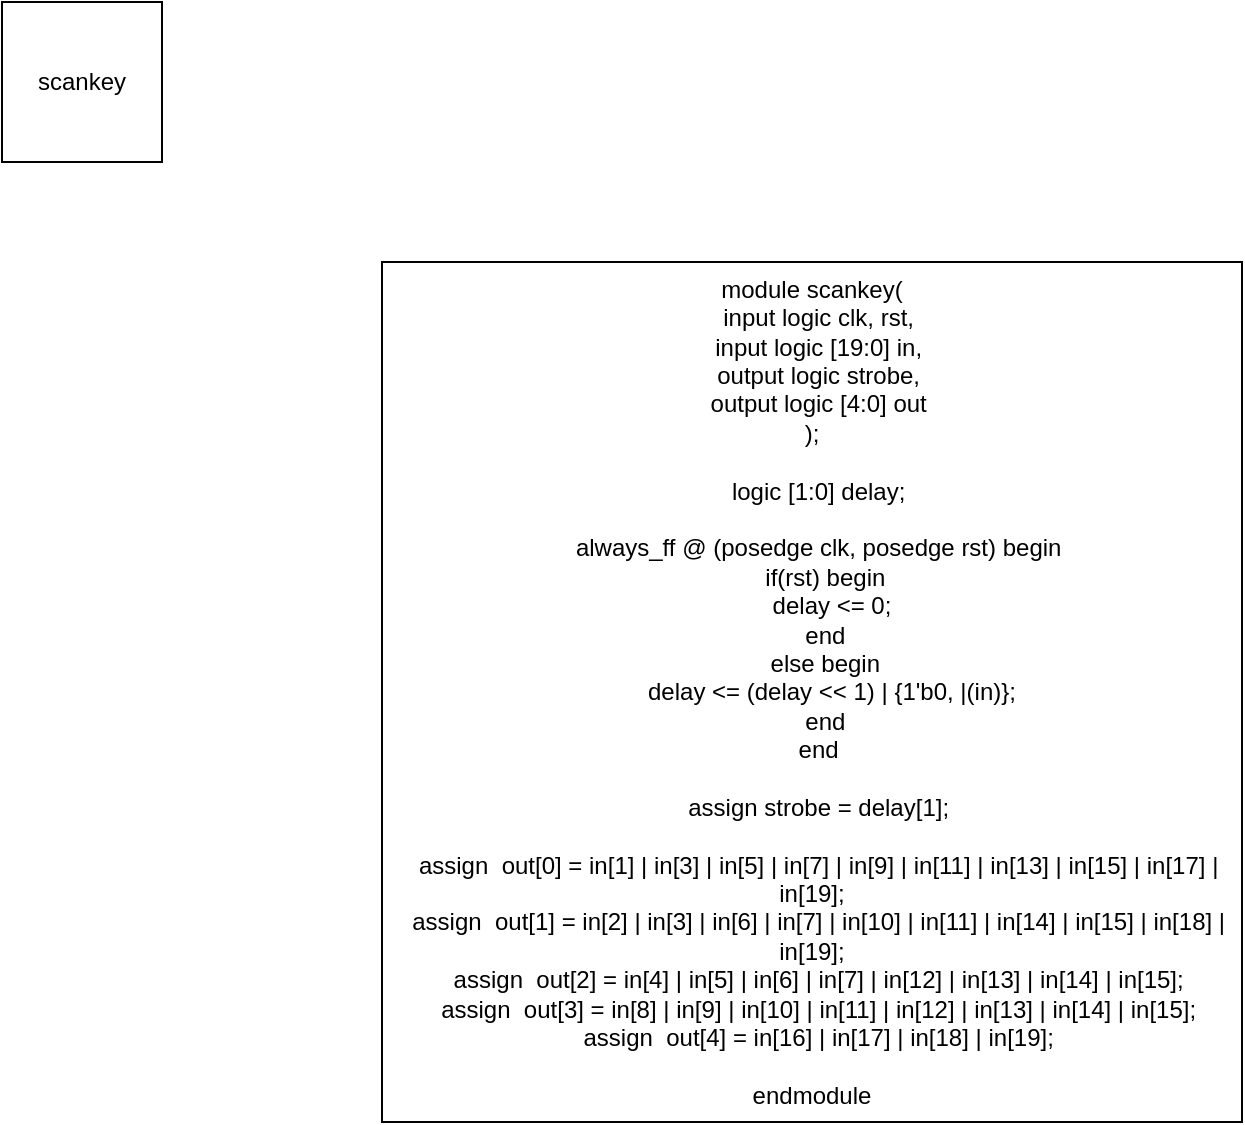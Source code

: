 <mxfile version="21.1.4" type="github">
  <diagram name="Page-1" id="kjlQmZi9r37JtP8QVC5k">
    <mxGraphModel dx="1360" dy="751" grid="1" gridSize="10" guides="1" tooltips="1" connect="1" arrows="1" fold="1" page="1" pageScale="1" pageWidth="850" pageHeight="1100" math="0" shadow="0">
      <root>
        <mxCell id="0" />
        <mxCell id="1" parent="0" />
        <mxCell id="WCnC0Boj_QlMHg6JY355-2" value="scankey" style="whiteSpace=wrap;html=1;aspect=fixed;" vertex="1" parent="1">
          <mxGeometry x="30" y="20" width="80" height="80" as="geometry" />
        </mxCell>
        <mxCell id="WCnC0Boj_QlMHg6JY355-3" value="module scankey(&#xa;  input logic clk, rst,&#xa;  input logic [19:0] in,&#xa;  output logic strobe,&#xa;  output logic [4:0] out&#xa;);&#xa;&#xa;  logic [1:0] delay;&#xa;&#xa;  always_ff @ (posedge clk, posedge rst) begin&#xa;    if(rst) begin&#xa;      delay &lt;= 0;&#xa;    end&#xa;    else begin&#xa;      delay &lt;= (delay &lt;&lt; 1) | {1&#39;b0, |(in)};&#xa;    end&#xa;  end&#xa; &#xa;  assign strobe = delay[1];&#xa; &#xa;  assign  out[0] = in[1] | in[3] | in[5] | in[7] | in[9] | in[11] | in[13] | in[15] | in[17] | in[19];&#xa;  assign  out[1] = in[2] | in[3] | in[6] | in[7] | in[10] | in[11] | in[14] | in[15] | in[18] | in[19];&#xa;  assign  out[2] = in[4] | in[5] | in[6] | in[7] | in[12] | in[13] | in[14] | in[15];&#xa;  assign  out[3] = in[8] | in[9] | in[10] | in[11] | in[12] | in[13] | in[14] | in[15];&#xa;  assign  out[4] = in[16] | in[17] | in[18] | in[19];&#xa;&#xa;endmodule" style="whiteSpace=wrap;html=1;aspect=fixed;" vertex="1" parent="1">
          <mxGeometry x="220" y="150" width="430" height="430" as="geometry" />
        </mxCell>
      </root>
    </mxGraphModel>
  </diagram>
</mxfile>
